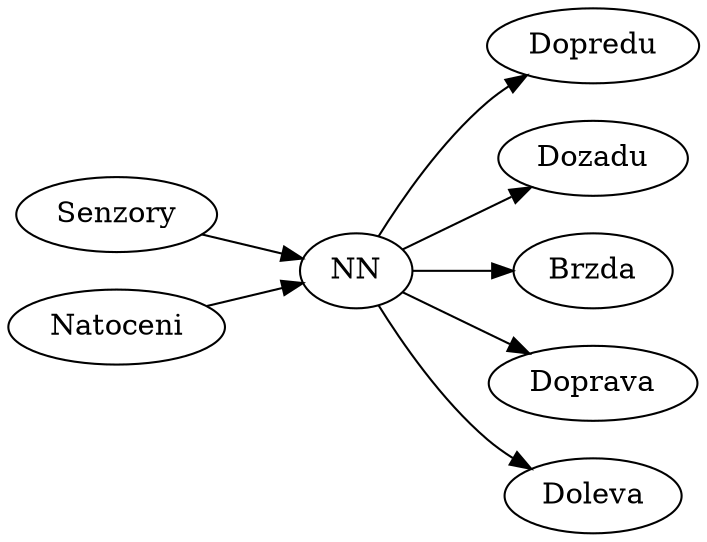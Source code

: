 digraph neural {
rankdir=LR;
Senzory -> NN;
Natoceni -> NN;
NN -> Dopredu;
NN -> Dozadu;
NN -> Brzda;
NN -> Doprava;
NN -> Doleva;
}
